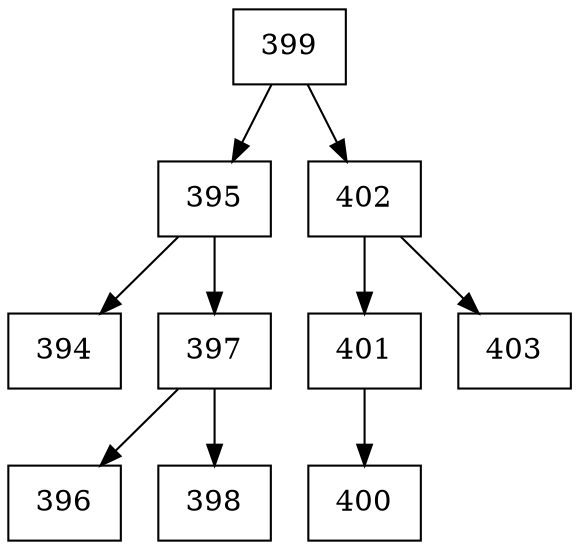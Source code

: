 digraph grafico{
rankdir=UD 
node[shape=box] 
concentrate=true 
nodo399[ shape=record, label ="399"];
nodo395[ shape=record, label ="395"];
nodo394[ shape=record, label ="394"];
nodo395->nodo394
nodo397[ shape=record, label ="397"];
nodo396[ shape=record, label ="396"];
nodo397->nodo396
nodo398[ shape=record, label ="398"];
nodo397->nodo398
nodo395->nodo397
nodo399->nodo395
nodo402[ shape=record, label ="402"];
nodo401[ shape=record, label ="401"];
nodo400[ shape=record, label ="400"];
nodo401->nodo400
nodo402->nodo401
nodo403[ shape=record, label ="403"];
nodo402->nodo403
nodo399->nodo402
}